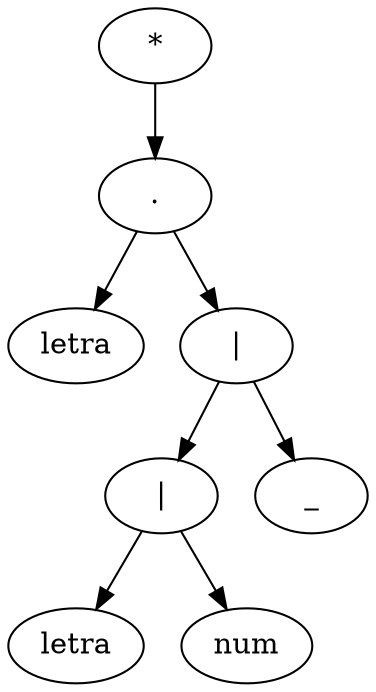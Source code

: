Digraph Arbol_Sintactico{

node0[label = "*"];
node0 -> node00
node00[label = "."];
node00 -> node000
node000[label = "letra"];
node00 -> node001
node001[label = "|"];
node001 -> node0010
node0010[label = "|"];
node0010 -> node00100
node00100[label = "letra"];
node0010 -> node00101
node00101[label = "num"];
node001 -> node0011
node0011[label = "_"];


}
